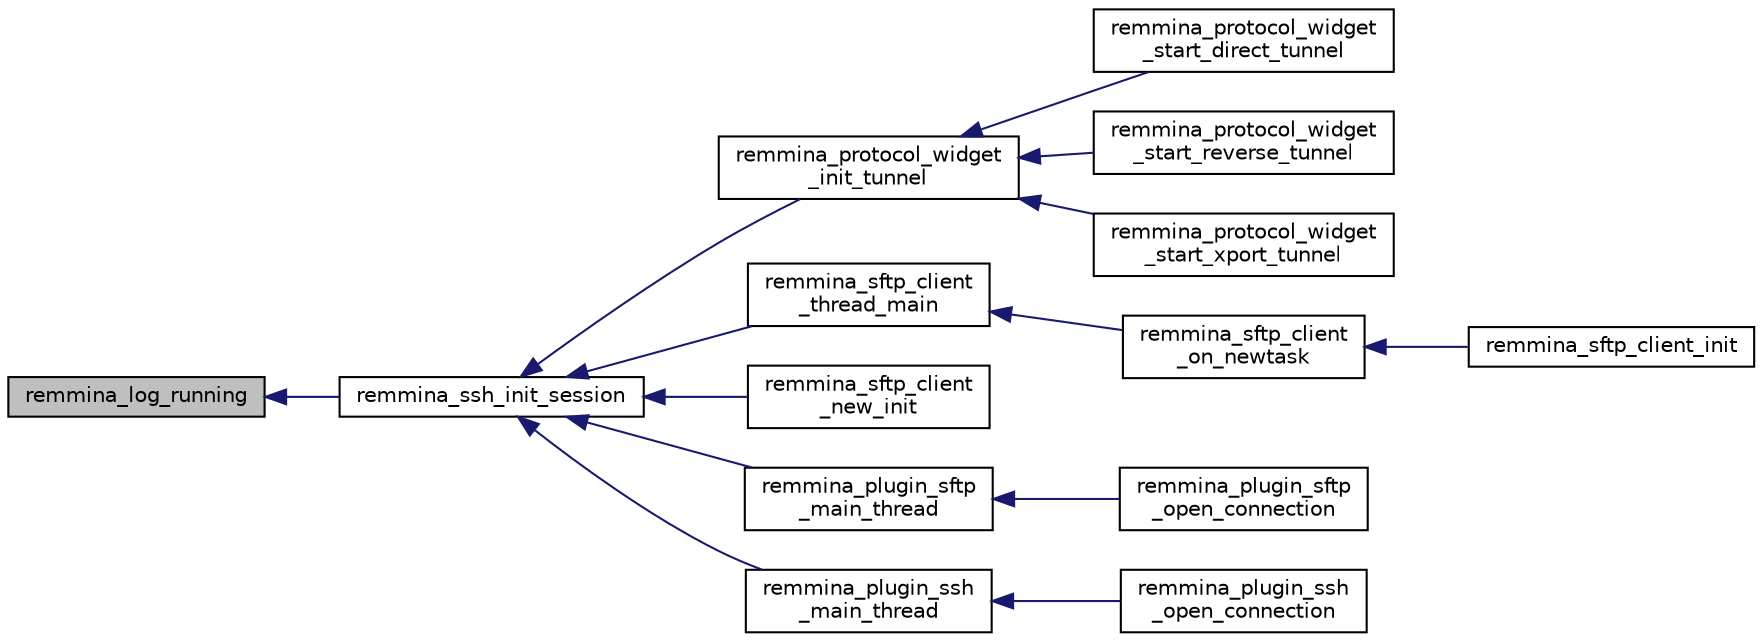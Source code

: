 digraph "remmina_log_running"
{
  edge [fontname="Helvetica",fontsize="10",labelfontname="Helvetica",labelfontsize="10"];
  node [fontname="Helvetica",fontsize="10",shape=record];
  rankdir="LR";
  Node391 [label="remmina_log_running",height=0.2,width=0.4,color="black", fillcolor="grey75", style="filled", fontcolor="black"];
  Node391 -> Node392 [dir="back",color="midnightblue",fontsize="10",style="solid",fontname="Helvetica"];
  Node392 [label="remmina_ssh_init_session",height=0.2,width=0.4,color="black", fillcolor="white", style="filled",URL="$remmina__ssh_8h.html#a624b8ac30ddcd00ebda0b51d504f5a33"];
  Node392 -> Node393 [dir="back",color="midnightblue",fontsize="10",style="solid",fontname="Helvetica"];
  Node393 [label="remmina_protocol_widget\l_init_tunnel",height=0.2,width=0.4,color="black", fillcolor="white", style="filled",URL="$remmina__protocol__widget_8c.html#a8c7b715825ff576b24d2878976d20f20"];
  Node393 -> Node394 [dir="back",color="midnightblue",fontsize="10",style="solid",fontname="Helvetica"];
  Node394 [label="remmina_protocol_widget\l_start_direct_tunnel",height=0.2,width=0.4,color="black", fillcolor="white", style="filled",URL="$remmina__protocol__widget_8h.html#a9d55210413d6a313478f81cf76ecf1b7",tooltip="Start an SSH tunnel if possible and return the host:port string. "];
  Node393 -> Node395 [dir="back",color="midnightblue",fontsize="10",style="solid",fontname="Helvetica"];
  Node395 [label="remmina_protocol_widget\l_start_reverse_tunnel",height=0.2,width=0.4,color="black", fillcolor="white", style="filled",URL="$remmina__protocol__widget_8h.html#aa6d9f2f558fcd9e7fe58eefcde1c3c5c"];
  Node393 -> Node396 [dir="back",color="midnightblue",fontsize="10",style="solid",fontname="Helvetica"];
  Node396 [label="remmina_protocol_widget\l_start_xport_tunnel",height=0.2,width=0.4,color="black", fillcolor="white", style="filled",URL="$remmina__protocol__widget_8h.html#a172fa9cf2ce196c9846a3e47ea9036b4"];
  Node392 -> Node397 [dir="back",color="midnightblue",fontsize="10",style="solid",fontname="Helvetica"];
  Node397 [label="remmina_sftp_client\l_thread_main",height=0.2,width=0.4,color="black", fillcolor="white", style="filled",URL="$remmina__sftp__client_8c.html#aea3e3b72fb51d466fee78af11234d7b7"];
  Node397 -> Node398 [dir="back",color="midnightblue",fontsize="10",style="solid",fontname="Helvetica"];
  Node398 [label="remmina_sftp_client\l_on_newtask",height=0.2,width=0.4,color="black", fillcolor="white", style="filled",URL="$remmina__sftp__client_8c.html#a788420fb944ee5059cbc53f8648e9636"];
  Node398 -> Node399 [dir="back",color="midnightblue",fontsize="10",style="solid",fontname="Helvetica"];
  Node399 [label="remmina_sftp_client_init",height=0.2,width=0.4,color="black", fillcolor="white", style="filled",URL="$remmina__sftp__client_8c.html#a52b86e14d8abd0a5b6ddeb464a22a5f0"];
  Node392 -> Node400 [dir="back",color="midnightblue",fontsize="10",style="solid",fontname="Helvetica"];
  Node400 [label="remmina_sftp_client\l_new_init",height=0.2,width=0.4,color="black", fillcolor="white", style="filled",URL="$remmina__sftp__client_8c.html#a65bc7fd4a50bc7d1aa9de2d3ae6b2282"];
  Node392 -> Node401 [dir="back",color="midnightblue",fontsize="10",style="solid",fontname="Helvetica"];
  Node401 [label="remmina_plugin_sftp\l_main_thread",height=0.2,width=0.4,color="black", fillcolor="white", style="filled",URL="$remmina__sftp__plugin_8c.html#ab524c406d78b2e32a339884fbdae56a9"];
  Node401 -> Node402 [dir="back",color="midnightblue",fontsize="10",style="solid",fontname="Helvetica"];
  Node402 [label="remmina_plugin_sftp\l_open_connection",height=0.2,width=0.4,color="black", fillcolor="white", style="filled",URL="$remmina__sftp__plugin_8c.html#a0553d8f4834a1865e3640ec4180e63c4"];
  Node392 -> Node403 [dir="back",color="midnightblue",fontsize="10",style="solid",fontname="Helvetica"];
  Node403 [label="remmina_plugin_ssh\l_main_thread",height=0.2,width=0.4,color="black", fillcolor="white", style="filled",URL="$remmina__ssh__plugin_8c.html#a4fa1cd6e50c66d79e727d7264fc454ee",tooltip="Remmina Protocol plugin main function. "];
  Node403 -> Node404 [dir="back",color="midnightblue",fontsize="10",style="solid",fontname="Helvetica"];
  Node404 [label="remmina_plugin_ssh\l_open_connection",height=0.2,width=0.4,color="black", fillcolor="white", style="filled",URL="$remmina__ssh__plugin_8c.html#a01bb81cfc23add39c9260e888ef1d88f",tooltip="Initialize the the main window properties and the pthread. "];
}
